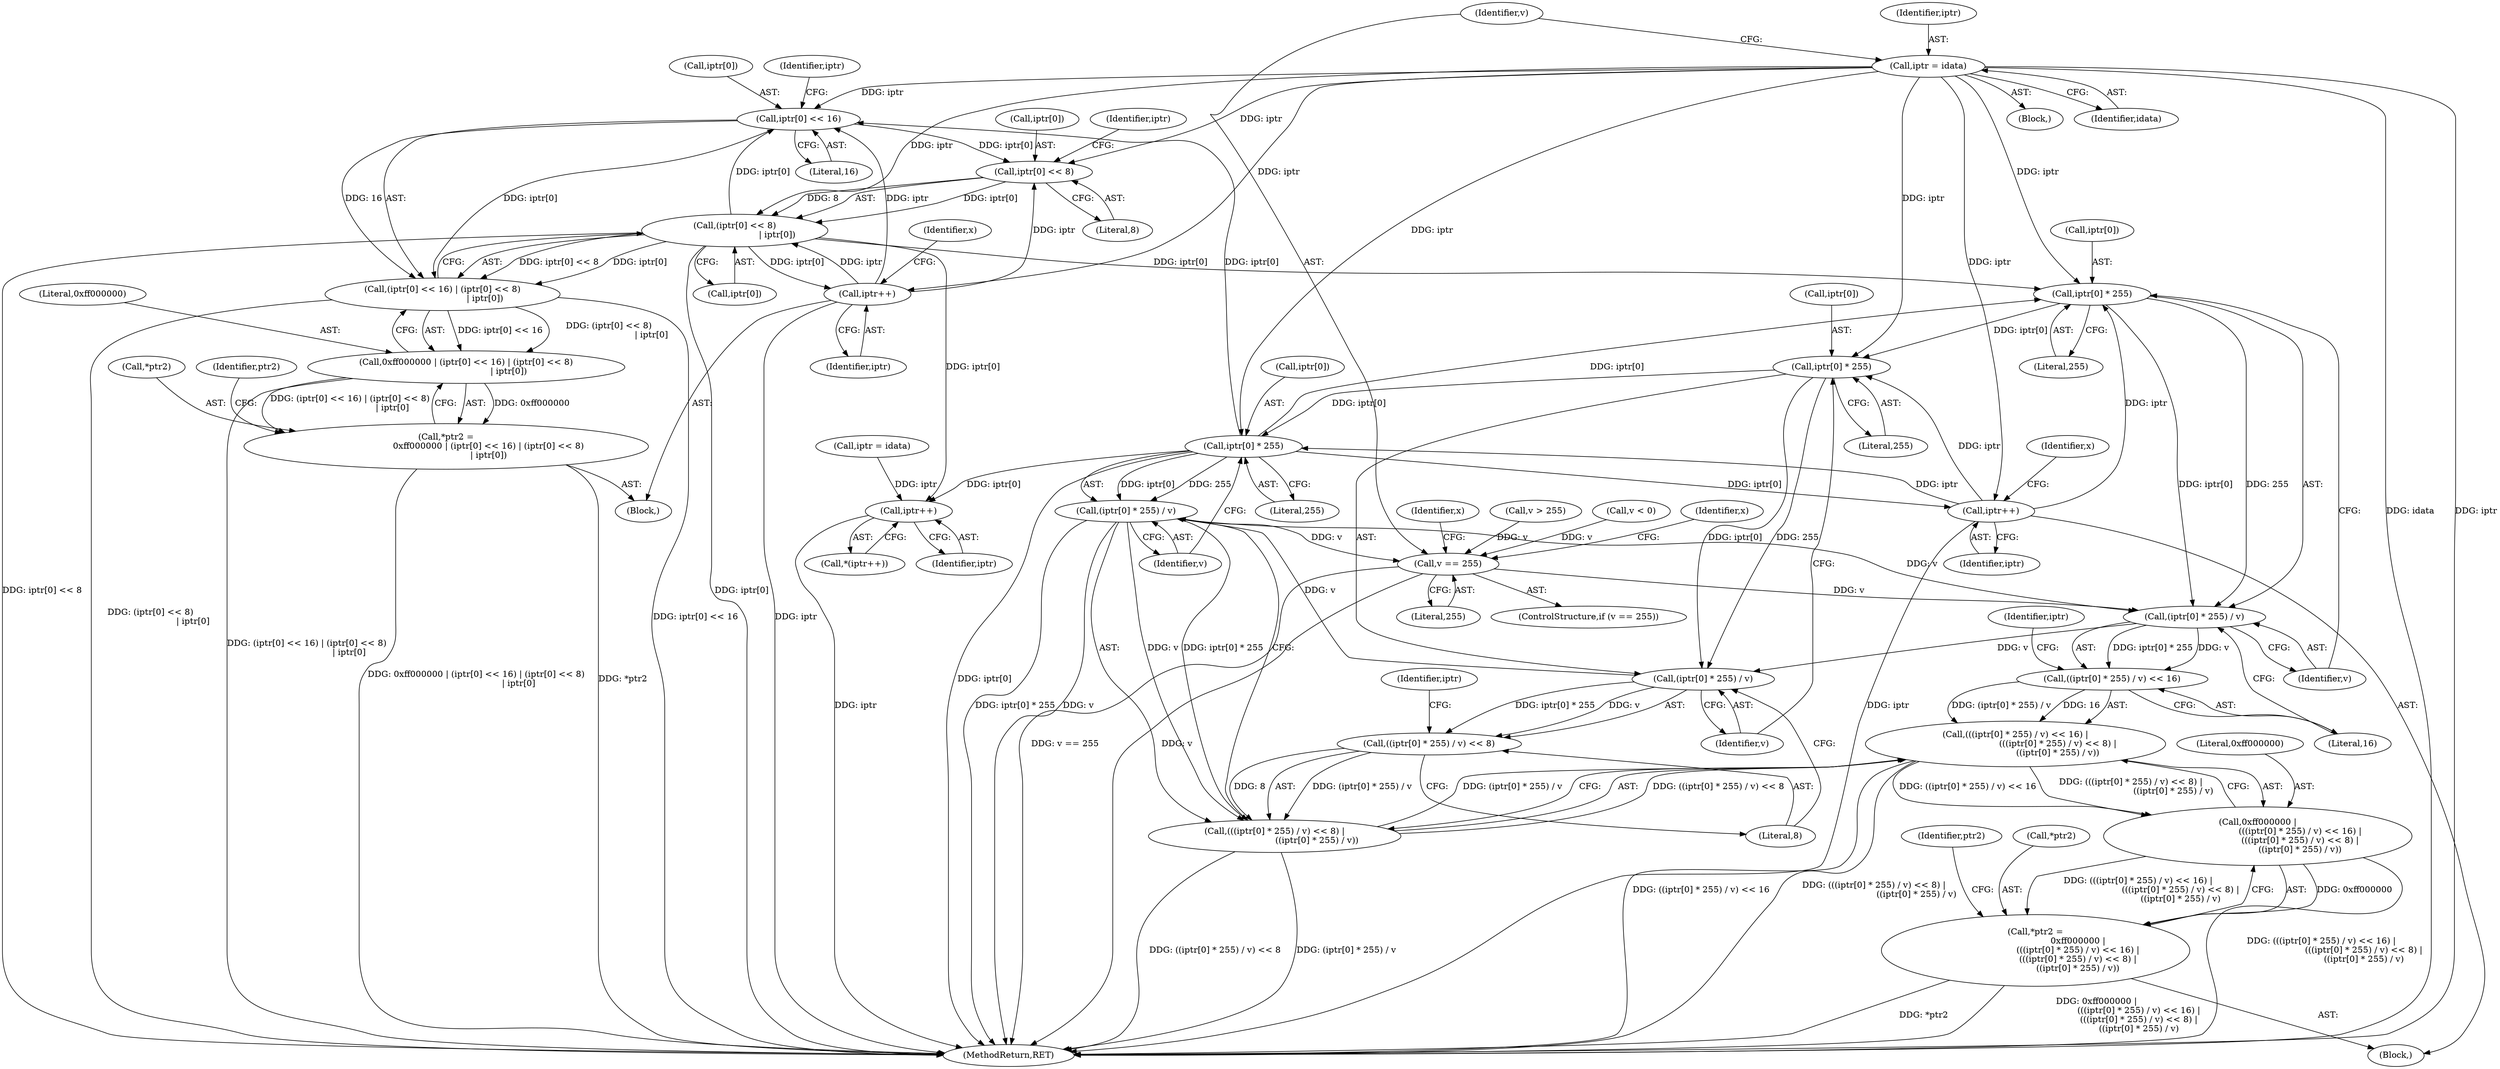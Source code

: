 digraph "0_enlightment_c21beaf1780cf3ca291735ae7d58a3dde63277a2@array" {
"1000698" [label="(Call,iptr[0] << 16)"];
"1000703" [label="(Call,(iptr[0] << 8)\n                               | iptr[0])"];
"1000704" [label="(Call,iptr[0] << 8)"];
"1000714" [label="(Call,iptr++)"];
"1000674" [label="(Call,iptr = idata)"];
"1000698" [label="(Call,iptr[0] << 16)"];
"1000754" [label="(Call,iptr[0] * 255)"];
"1000746" [label="(Call,iptr[0] * 255)"];
"1000762" [label="(Call,iptr++)"];
"1000736" [label="(Call,iptr[0] * 255)"];
"1000697" [label="(Call,(iptr[0] << 16) | (iptr[0] << 8)\n                               | iptr[0])"];
"1000695" [label="(Call,0xff000000 | (iptr[0] << 16) | (iptr[0] << 8)\n                               | iptr[0])"];
"1000692" [label="(Call,*ptr2 =\n                               0xff000000 | (iptr[0] << 16) | (iptr[0] << 8)\n                               | iptr[0])"];
"1000665" [label="(Call,iptr++)"];
"1000735" [label="(Call,(iptr[0] * 255) / v)"];
"1000734" [label="(Call,((iptr[0] * 255) / v) << 16)"];
"1000733" [label="(Call,(((iptr[0] * 255) / v) << 16) |\n                               (((iptr[0] * 255) / v) << 8) |\n                               ((iptr[0] * 255) / v))"];
"1000731" [label="(Call,0xff000000 |\n                               (((iptr[0] * 255) / v) << 16) |\n                               (((iptr[0] * 255) / v) << 8) |\n                               ((iptr[0] * 255) / v))"];
"1000728" [label="(Call,*ptr2 =\n                               0xff000000 |\n                               (((iptr[0] * 255) / v) << 16) |\n                               (((iptr[0] * 255) / v) << 8) |\n                               ((iptr[0] * 255) / v))"];
"1000745" [label="(Call,(iptr[0] * 255) / v)"];
"1000744" [label="(Call,((iptr[0] * 255) / v) << 8)"];
"1000743" [label="(Call,(((iptr[0] * 255) / v) << 8) |\n                               ((iptr[0] * 255) / v))"];
"1000753" [label="(Call,(iptr[0] * 255) / v)"];
"1000678" [label="(Call,v == 255)"];
"1000674" [label="(Call,iptr = idata)"];
"1000755" [label="(Call,iptr[0])"];
"1000679" [label="(Identifier,v)"];
"1000726" [label="(Identifier,x)"];
"1000754" [label="(Call,iptr[0] * 255)"];
"1000664" [label="(Call,*(iptr++))"];
"1000732" [label="(Literal,0xff000000)"];
"1000710" [label="(Identifier,iptr)"];
"1000678" [label="(Call,v == 255)"];
"1000709" [label="(Call,iptr[0])"];
"1000761" [label="(Identifier,ptr2)"];
"1000698" [label="(Call,iptr[0] << 16)"];
"1000714" [label="(Call,iptr++)"];
"1000747" [label="(Call,iptr[0])"];
"1000665" [label="(Call,iptr++)"];
"1000705" [label="(Call,iptr[0])"];
"1000753" [label="(Call,(iptr[0] * 255) / v)"];
"1000706" [label="(Identifier,iptr)"];
"1000759" [label="(Identifier,v)"];
"1000735" [label="(Call,(iptr[0] * 255) / v)"];
"1000692" [label="(Call,*ptr2 =\n                               0xff000000 | (iptr[0] << 16) | (iptr[0] << 8)\n                               | iptr[0])"];
"1000696" [label="(Literal,0xff000000)"];
"1000728" [label="(Call,*ptr2 =\n                               0xff000000 |\n                               (((iptr[0] * 255) / v) << 16) |\n                               (((iptr[0] * 255) / v) << 8) |\n                               ((iptr[0] * 255) / v))"];
"1000729" [label="(Call,*ptr2)"];
"1000677" [label="(ControlStructure,if (v == 255))"];
"1000720" [label="(Identifier,x)"];
"1000731" [label="(Call,0xff000000 |\n                               (((iptr[0] * 255) / v) << 16) |\n                               (((iptr[0] * 255) / v) << 8) |\n                               ((iptr[0] * 255) / v))"];
"1000703" [label="(Call,(iptr[0] << 8)\n                               | iptr[0])"];
"1000758" [label="(Literal,255)"];
"1001750" [label="(MethodReturn,RET)"];
"1000737" [label="(Call,iptr[0])"];
"1000756" [label="(Identifier,iptr)"];
"1000693" [label="(Call,*ptr2)"];
"1000699" [label="(Call,iptr[0])"];
"1000715" [label="(Identifier,iptr)"];
"1000752" [label="(Literal,8)"];
"1000690" [label="(Identifier,x)"];
"1000704" [label="(Call,iptr[0] << 8)"];
"1000574" [label="(Block,)"];
"1000762" [label="(Call,iptr++)"];
"1000763" [label="(Identifier,iptr)"];
"1000743" [label="(Call,(((iptr[0] * 255) / v) << 8) |\n                               ((iptr[0] * 255) / v))"];
"1000734" [label="(Call,((iptr[0] * 255) / v) << 16)"];
"1000575" [label="(Call,iptr = idata)"];
"1000713" [label="(Identifier,ptr2)"];
"1000736" [label="(Call,iptr[0] * 255)"];
"1000697" [label="(Call,(iptr[0] << 16) | (iptr[0] << 8)\n                               | iptr[0])"];
"1000675" [label="(Identifier,iptr)"];
"1000741" [label="(Identifier,v)"];
"1000676" [label="(Identifier,idata)"];
"1000748" [label="(Identifier,iptr)"];
"1000742" [label="(Literal,16)"];
"1000684" [label="(Identifier,x)"];
"1000666" [label="(Identifier,iptr)"];
"1000329" [label="(Call,v > 255)"];
"1000746" [label="(Call,iptr[0] * 255)"];
"1000733" [label="(Call,(((iptr[0] * 255) / v) << 16) |\n                               (((iptr[0] * 255) / v) << 8) |\n                               ((iptr[0] * 255) / v))"];
"1000691" [label="(Block,)"];
"1000740" [label="(Literal,255)"];
"1000708" [label="(Literal,8)"];
"1000702" [label="(Literal,16)"];
"1000745" [label="(Call,(iptr[0] * 255) / v)"];
"1000680" [label="(Literal,255)"];
"1000727" [label="(Block,)"];
"1000751" [label="(Identifier,v)"];
"1000750" [label="(Literal,255)"];
"1000744" [label="(Call,((iptr[0] * 255) / v) << 8)"];
"1000326" [label="(Call,v < 0)"];
"1000695" [label="(Call,0xff000000 | (iptr[0] << 16) | (iptr[0] << 8)\n                               | iptr[0])"];
"1000698" -> "1000697"  [label="AST: "];
"1000698" -> "1000702"  [label="CFG: "];
"1000699" -> "1000698"  [label="AST: "];
"1000702" -> "1000698"  [label="AST: "];
"1000706" -> "1000698"  [label="CFG: "];
"1000698" -> "1000697"  [label="DDG: iptr[0]"];
"1000698" -> "1000697"  [label="DDG: 16"];
"1000703" -> "1000698"  [label="DDG: iptr[0]"];
"1000714" -> "1000698"  [label="DDG: iptr"];
"1000754" -> "1000698"  [label="DDG: iptr[0]"];
"1000674" -> "1000698"  [label="DDG: iptr"];
"1000698" -> "1000704"  [label="DDG: iptr[0]"];
"1000703" -> "1000697"  [label="AST: "];
"1000703" -> "1000709"  [label="CFG: "];
"1000704" -> "1000703"  [label="AST: "];
"1000709" -> "1000703"  [label="AST: "];
"1000697" -> "1000703"  [label="CFG: "];
"1000703" -> "1001750"  [label="DDG: iptr[0]"];
"1000703" -> "1001750"  [label="DDG: iptr[0] << 8"];
"1000703" -> "1000665"  [label="DDG: iptr[0]"];
"1000703" -> "1000697"  [label="DDG: iptr[0] << 8"];
"1000703" -> "1000697"  [label="DDG: iptr[0]"];
"1000704" -> "1000703"  [label="DDG: iptr[0]"];
"1000704" -> "1000703"  [label="DDG: 8"];
"1000714" -> "1000703"  [label="DDG: iptr"];
"1000674" -> "1000703"  [label="DDG: iptr"];
"1000703" -> "1000714"  [label="DDG: iptr[0]"];
"1000703" -> "1000736"  [label="DDG: iptr[0]"];
"1000704" -> "1000708"  [label="CFG: "];
"1000705" -> "1000704"  [label="AST: "];
"1000708" -> "1000704"  [label="AST: "];
"1000710" -> "1000704"  [label="CFG: "];
"1000714" -> "1000704"  [label="DDG: iptr"];
"1000674" -> "1000704"  [label="DDG: iptr"];
"1000714" -> "1000691"  [label="AST: "];
"1000714" -> "1000715"  [label="CFG: "];
"1000715" -> "1000714"  [label="AST: "];
"1000690" -> "1000714"  [label="CFG: "];
"1000714" -> "1001750"  [label="DDG: iptr"];
"1000674" -> "1000714"  [label="DDG: iptr"];
"1000674" -> "1000574"  [label="AST: "];
"1000674" -> "1000676"  [label="CFG: "];
"1000675" -> "1000674"  [label="AST: "];
"1000676" -> "1000674"  [label="AST: "];
"1000679" -> "1000674"  [label="CFG: "];
"1000674" -> "1001750"  [label="DDG: idata"];
"1000674" -> "1001750"  [label="DDG: iptr"];
"1000674" -> "1000736"  [label="DDG: iptr"];
"1000674" -> "1000746"  [label="DDG: iptr"];
"1000674" -> "1000754"  [label="DDG: iptr"];
"1000674" -> "1000762"  [label="DDG: iptr"];
"1000754" -> "1000753"  [label="AST: "];
"1000754" -> "1000758"  [label="CFG: "];
"1000755" -> "1000754"  [label="AST: "];
"1000758" -> "1000754"  [label="AST: "];
"1000759" -> "1000754"  [label="CFG: "];
"1000754" -> "1001750"  [label="DDG: iptr[0]"];
"1000754" -> "1000665"  [label="DDG: iptr[0]"];
"1000754" -> "1000736"  [label="DDG: iptr[0]"];
"1000754" -> "1000753"  [label="DDG: iptr[0]"];
"1000754" -> "1000753"  [label="DDG: 255"];
"1000746" -> "1000754"  [label="DDG: iptr[0]"];
"1000762" -> "1000754"  [label="DDG: iptr"];
"1000754" -> "1000762"  [label="DDG: iptr[0]"];
"1000746" -> "1000745"  [label="AST: "];
"1000746" -> "1000750"  [label="CFG: "];
"1000747" -> "1000746"  [label="AST: "];
"1000750" -> "1000746"  [label="AST: "];
"1000751" -> "1000746"  [label="CFG: "];
"1000746" -> "1000745"  [label="DDG: iptr[0]"];
"1000746" -> "1000745"  [label="DDG: 255"];
"1000762" -> "1000746"  [label="DDG: iptr"];
"1000736" -> "1000746"  [label="DDG: iptr[0]"];
"1000762" -> "1000727"  [label="AST: "];
"1000762" -> "1000763"  [label="CFG: "];
"1000763" -> "1000762"  [label="AST: "];
"1000726" -> "1000762"  [label="CFG: "];
"1000762" -> "1001750"  [label="DDG: iptr"];
"1000762" -> "1000736"  [label="DDG: iptr"];
"1000736" -> "1000735"  [label="AST: "];
"1000736" -> "1000740"  [label="CFG: "];
"1000737" -> "1000736"  [label="AST: "];
"1000740" -> "1000736"  [label="AST: "];
"1000741" -> "1000736"  [label="CFG: "];
"1000736" -> "1000735"  [label="DDG: iptr[0]"];
"1000736" -> "1000735"  [label="DDG: 255"];
"1000697" -> "1000695"  [label="AST: "];
"1000695" -> "1000697"  [label="CFG: "];
"1000697" -> "1001750"  [label="DDG: (iptr[0] << 8)\n                               | iptr[0]"];
"1000697" -> "1001750"  [label="DDG: iptr[0] << 16"];
"1000697" -> "1000695"  [label="DDG: iptr[0] << 16"];
"1000697" -> "1000695"  [label="DDG: (iptr[0] << 8)\n                               | iptr[0]"];
"1000695" -> "1000692"  [label="AST: "];
"1000696" -> "1000695"  [label="AST: "];
"1000692" -> "1000695"  [label="CFG: "];
"1000695" -> "1001750"  [label="DDG: (iptr[0] << 16) | (iptr[0] << 8)\n                               | iptr[0]"];
"1000695" -> "1000692"  [label="DDG: 0xff000000"];
"1000695" -> "1000692"  [label="DDG: (iptr[0] << 16) | (iptr[0] << 8)\n                               | iptr[0]"];
"1000692" -> "1000691"  [label="AST: "];
"1000693" -> "1000692"  [label="AST: "];
"1000713" -> "1000692"  [label="CFG: "];
"1000692" -> "1001750"  [label="DDG: *ptr2"];
"1000692" -> "1001750"  [label="DDG: 0xff000000 | (iptr[0] << 16) | (iptr[0] << 8)\n                               | iptr[0]"];
"1000665" -> "1000664"  [label="AST: "];
"1000665" -> "1000666"  [label="CFG: "];
"1000666" -> "1000665"  [label="AST: "];
"1000664" -> "1000665"  [label="CFG: "];
"1000665" -> "1001750"  [label="DDG: iptr"];
"1000575" -> "1000665"  [label="DDG: iptr"];
"1000735" -> "1000734"  [label="AST: "];
"1000735" -> "1000741"  [label="CFG: "];
"1000741" -> "1000735"  [label="AST: "];
"1000742" -> "1000735"  [label="CFG: "];
"1000735" -> "1000734"  [label="DDG: iptr[0] * 255"];
"1000735" -> "1000734"  [label="DDG: v"];
"1000678" -> "1000735"  [label="DDG: v"];
"1000753" -> "1000735"  [label="DDG: v"];
"1000735" -> "1000745"  [label="DDG: v"];
"1000734" -> "1000733"  [label="AST: "];
"1000734" -> "1000742"  [label="CFG: "];
"1000742" -> "1000734"  [label="AST: "];
"1000748" -> "1000734"  [label="CFG: "];
"1000734" -> "1000733"  [label="DDG: (iptr[0] * 255) / v"];
"1000734" -> "1000733"  [label="DDG: 16"];
"1000733" -> "1000731"  [label="AST: "];
"1000733" -> "1000743"  [label="CFG: "];
"1000743" -> "1000733"  [label="AST: "];
"1000731" -> "1000733"  [label="CFG: "];
"1000733" -> "1001750"  [label="DDG: ((iptr[0] * 255) / v) << 16"];
"1000733" -> "1001750"  [label="DDG: (((iptr[0] * 255) / v) << 8) |\n                               ((iptr[0] * 255) / v)"];
"1000733" -> "1000731"  [label="DDG: ((iptr[0] * 255) / v) << 16"];
"1000733" -> "1000731"  [label="DDG: (((iptr[0] * 255) / v) << 8) |\n                               ((iptr[0] * 255) / v)"];
"1000743" -> "1000733"  [label="DDG: ((iptr[0] * 255) / v) << 8"];
"1000743" -> "1000733"  [label="DDG: (iptr[0] * 255) / v"];
"1000731" -> "1000728"  [label="AST: "];
"1000732" -> "1000731"  [label="AST: "];
"1000728" -> "1000731"  [label="CFG: "];
"1000731" -> "1001750"  [label="DDG: (((iptr[0] * 255) / v) << 16) |\n                               (((iptr[0] * 255) / v) << 8) |\n                               ((iptr[0] * 255) / v)"];
"1000731" -> "1000728"  [label="DDG: 0xff000000"];
"1000731" -> "1000728"  [label="DDG: (((iptr[0] * 255) / v) << 16) |\n                               (((iptr[0] * 255) / v) << 8) |\n                               ((iptr[0] * 255) / v)"];
"1000728" -> "1000727"  [label="AST: "];
"1000729" -> "1000728"  [label="AST: "];
"1000761" -> "1000728"  [label="CFG: "];
"1000728" -> "1001750"  [label="DDG: *ptr2"];
"1000728" -> "1001750"  [label="DDG: 0xff000000 |\n                               (((iptr[0] * 255) / v) << 16) |\n                               (((iptr[0] * 255) / v) << 8) |\n                               ((iptr[0] * 255) / v)"];
"1000745" -> "1000744"  [label="AST: "];
"1000745" -> "1000751"  [label="CFG: "];
"1000751" -> "1000745"  [label="AST: "];
"1000752" -> "1000745"  [label="CFG: "];
"1000745" -> "1000744"  [label="DDG: iptr[0] * 255"];
"1000745" -> "1000744"  [label="DDG: v"];
"1000745" -> "1000753"  [label="DDG: v"];
"1000744" -> "1000743"  [label="AST: "];
"1000744" -> "1000752"  [label="CFG: "];
"1000752" -> "1000744"  [label="AST: "];
"1000756" -> "1000744"  [label="CFG: "];
"1000744" -> "1000743"  [label="DDG: (iptr[0] * 255) / v"];
"1000744" -> "1000743"  [label="DDG: 8"];
"1000743" -> "1000753"  [label="CFG: "];
"1000753" -> "1000743"  [label="AST: "];
"1000743" -> "1001750"  [label="DDG: ((iptr[0] * 255) / v) << 8"];
"1000743" -> "1001750"  [label="DDG: (iptr[0] * 255) / v"];
"1000753" -> "1000743"  [label="DDG: iptr[0] * 255"];
"1000753" -> "1000743"  [label="DDG: v"];
"1000753" -> "1000759"  [label="CFG: "];
"1000759" -> "1000753"  [label="AST: "];
"1000753" -> "1001750"  [label="DDG: iptr[0] * 255"];
"1000753" -> "1001750"  [label="DDG: v"];
"1000753" -> "1000678"  [label="DDG: v"];
"1000678" -> "1000677"  [label="AST: "];
"1000678" -> "1000680"  [label="CFG: "];
"1000679" -> "1000678"  [label="AST: "];
"1000680" -> "1000678"  [label="AST: "];
"1000684" -> "1000678"  [label="CFG: "];
"1000720" -> "1000678"  [label="CFG: "];
"1000678" -> "1001750"  [label="DDG: v == 255"];
"1000678" -> "1001750"  [label="DDG: v"];
"1000326" -> "1000678"  [label="DDG: v"];
"1000329" -> "1000678"  [label="DDG: v"];
}

